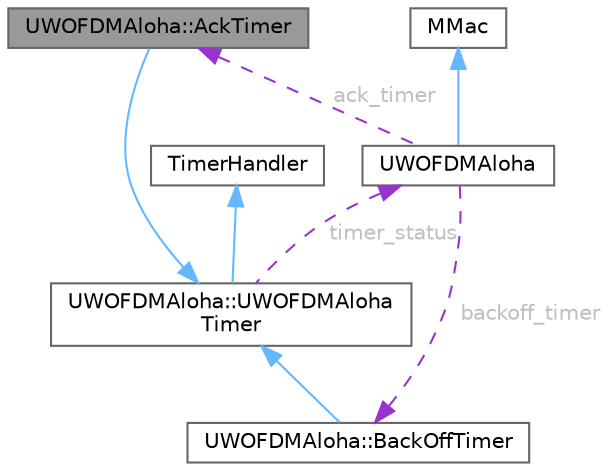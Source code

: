digraph "UWOFDMAloha::AckTimer"
{
 // LATEX_PDF_SIZE
  bgcolor="transparent";
  edge [fontname=Helvetica,fontsize=10,labelfontname=Helvetica,labelfontsize=10];
  node [fontname=Helvetica,fontsize=10,shape=box,height=0.2,width=0.4];
  Node1 [id="Node000001",label="UWOFDMAloha::AckTimer",height=0.2,width=0.4,color="gray40", fillcolor="grey60", style="filled", fontcolor="black",tooltip="Base class of AckTimer, which is a derived class of UWOFDMAlohaTimer."];
  Node2 -> Node1 [id="edge1_Node000001_Node000002",dir="back",color="steelblue1",style="solid",tooltip=" "];
  Node2 [id="Node000002",label="UWOFDMAloha::UWOFDMAloha\lTimer",height=0.2,width=0.4,color="gray40", fillcolor="white", style="filled",URL="$classUWOFDMAloha_1_1UWOFDMAlohaTimer.html",tooltip="Base class of all the timer used in this protocol."];
  Node3 -> Node2 [id="edge2_Node000002_Node000003",dir="back",color="steelblue1",style="solid",tooltip=" "];
  Node3 [id="Node000003",label="TimerHandler",height=0.2,width=0.4,color="gray40", fillcolor="white", style="filled",tooltip=" "];
  Node4 -> Node2 [id="edge3_Node000002_Node000004",dir="back",color="darkorchid3",style="dashed",tooltip=" ",label=" timer_status",fontcolor="grey" ];
  Node4 [id="Node000004",label="UWOFDMAloha",height=0.2,width=0.4,color="gray40", fillcolor="white", style="filled",URL="$classUWOFDMAloha.html",tooltip=" "];
  Node5 -> Node4 [id="edge4_Node000004_Node000005",dir="back",color="steelblue1",style="solid",tooltip=" "];
  Node5 [id="Node000005",label="MMac",height=0.2,width=0.4,color="gray40", fillcolor="white", style="filled",tooltip=" "];
  Node1 -> Node4 [id="edge5_Node000004_Node000001",dir="back",color="darkorchid3",style="dashed",tooltip=" ",label=" ack_timer",fontcolor="grey" ];
  Node6 -> Node4 [id="edge6_Node000004_Node000006",dir="back",color="darkorchid3",style="dashed",tooltip=" ",label=" backoff_timer",fontcolor="grey" ];
  Node6 [id="Node000006",label="UWOFDMAloha::BackOffTimer",height=0.2,width=0.4,color="gray40", fillcolor="white", style="filled",URL="$classUWOFDMAloha_1_1BackOffTimer.html",tooltip="Base class of BackoffTimer."];
  Node2 -> Node6 [id="edge7_Node000006_Node000002",dir="back",color="steelblue1",style="solid",tooltip=" "];
}
